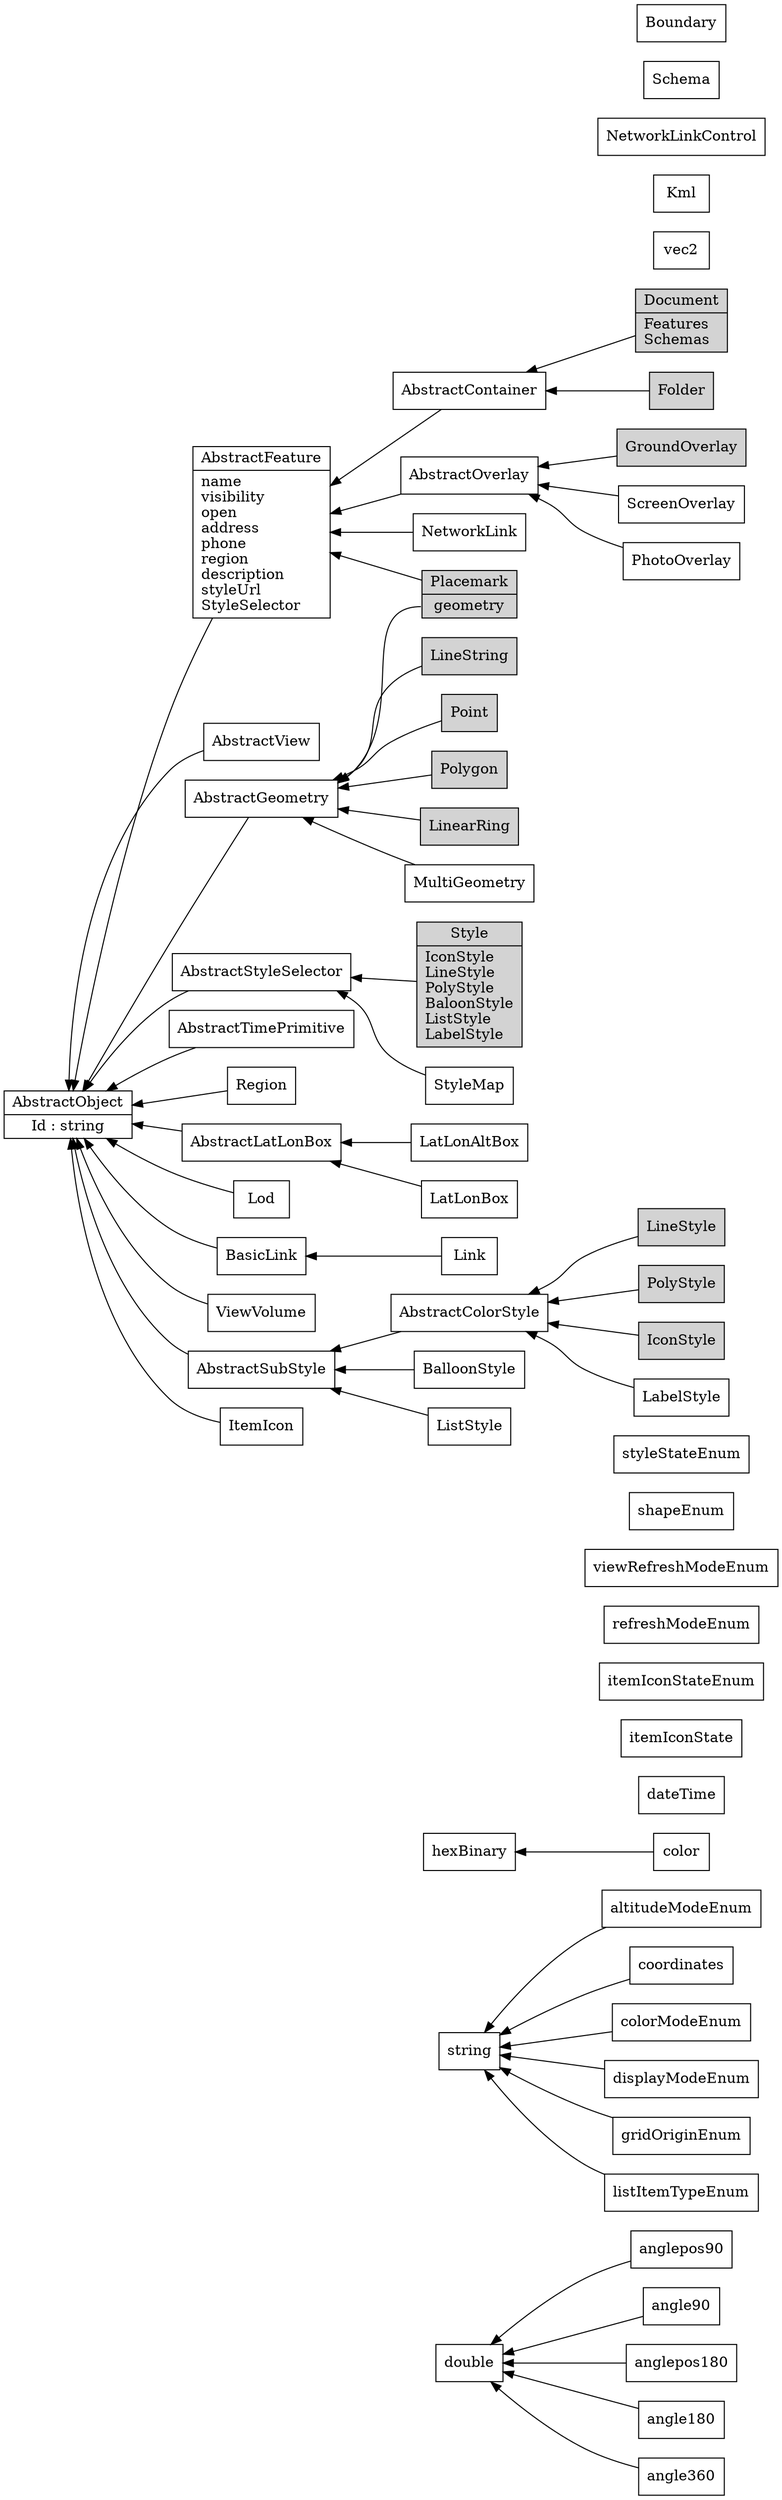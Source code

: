 digraph g {

rankdir = "RL"

node [shape="record"]

// http://stackoverflow.com/a/7062842/401828  !!!!!

subgraph NativeTypes {
	double
	string
	hexBinary
}

subgraph Types
{
	anglepos90
	angle90
	anglepos180
	angle180
	angle360
	altitudeModeEnum
	color
	coordinates
	colorModeEnum
	dateTime
	displayModeEnum
	gridOriginEnum
	itemIconState
	itemIconStateEnum
	listItemTypeEnum
	refreshModeEnum
	viewRefreshModeEnum
	shapeEnum
	styleStateEnum
}

subgraph Element
{
	node [style="filled", bgcolor="#ccc"]

	Document [label="Document|Features\lSchemas\l"]
	Folder
	Placemark
	Style
	LineString
	Point
	Polygon
	LinearRing
	GroundOverlay
	LineStyle
	PolyStyle
	IconStyle
}

anglepos90 -> double
angle90 -> double
anglepos180 -> double
angle180 -> double
angle360 -> double

altitudeModeEnum -> string
color -> hexBinary
coordinates -> string
colorModeEnum -> string
displayModeEnum -> string
gridOriginEnum -> string

listItemTypeEnum -> string

vec2

AbstractObject [label="AbstractObject|Id : string"]

AbstractFeature [label="AbstractFeature|name\lvisibility\lopen\laddress\lphone\lregion\ldescription\lstyleUrl\lStyleSelector\l"]
AbstractFeature -> AbstractObject
AbstractView -> AbstractObject
AbstractGeometry -> AbstractObject
AbstractStyleSelector -> AbstractObject
AbstractTimePrimitive -> AbstractObject

AbstractContainer -> AbstractFeature
AbstractOverlay -> AbstractFeature

Document -> AbstractContainer
Folder -> AbstractContainer

Placemark [label="Placemark|<f1>geometry"]
Placemark -> AbstractFeature
NetworkLink -> AbstractFeature

Placemark:f1 -> AbstractGeometry

//Snippet -> string
//LookAt -> AbstractView
//Camera -> AbstractView
//Metadata
//ExtendedData
//SchemaData -> AbstractObject

//SimpleData -> string
//Data -> AbstractObject


Kml
NetworkLinkControl
Schema
//SimpleField
Region -> AbstractObject
LatLonAltBox -> AbstractLatLonBox
Lod -> AbstractObject
Link -> BasicLink
MultiGeometry -> AbstractGeometry
Point -> AbstractGeometry
LineString -> AbstractGeometry
LinearRing -> AbstractGeometry
Polygon -> AbstractGeometry
Boundary

/*
Model -> AbstractGeometry
Location -> AbstractObject
Orientation -> AbstractObject
Scale -> AbstractObject
*/

//ResourceMap -> AbstractObject
//Alias -> AbstractObject
GroundOverlay -> AbstractOverlay
AbstractLatLonBox -> AbstractObject
LatLonBox -> AbstractLatLonBox

ScreenOverlay -> AbstractOverlay
PhotoOverlay -> AbstractOverlay
ViewVolume -> AbstractObject

//ImagePyramid -> AbstractObject

Style [label="Style|IconStyle\lLineStyle\lPolyStyle\lBaloonStyle\lListStyle\lLabelStyle\l"]
Style -> AbstractStyleSelector
StyleMap -> AbstractStyleSelector

//Pair -> AbstractObject

AbstractSubStyle -> AbstractObject
AbstractColorStyle -> AbstractSubStyle
IconStyle -> AbstractColorStyle
BasicLink -> AbstractObject
LabelStyle -> AbstractColorStyle
LineStyle -> AbstractColorStyle
PolyStyle -> AbstractColorStyle
BalloonStyle -> AbstractSubStyle
ListStyle -> AbstractSubStyle

ItemIcon -> AbstractObject

/*
TimeStamp -> AbstractTimePrimitive
TimeSpan -> AbstractTimePrimitive
*/

}